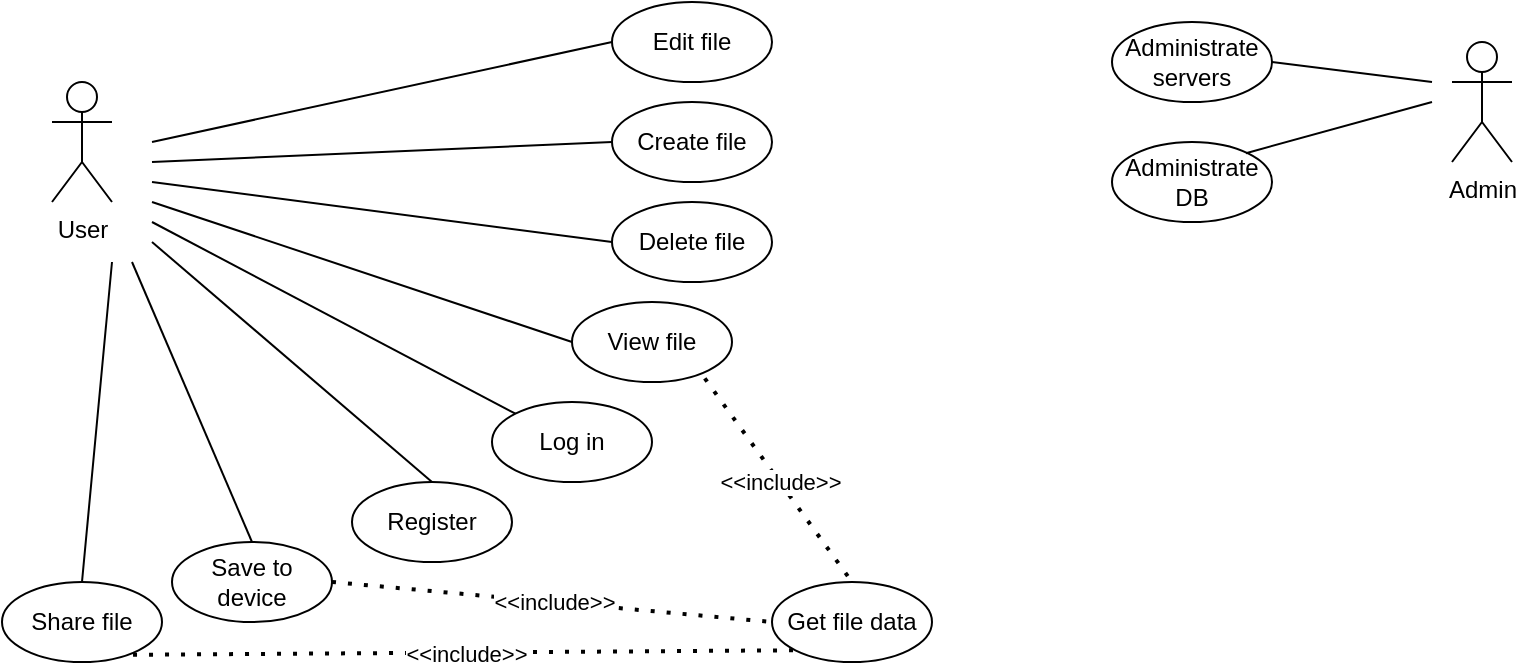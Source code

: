 <mxfile version="26.0.16">
  <diagram name="Page-1" id="fL431TZa2qAniM4-ITWT">
    <mxGraphModel dx="1195" dy="696" grid="1" gridSize="10" guides="1" tooltips="1" connect="1" arrows="1" fold="1" page="1" pageScale="1" pageWidth="827" pageHeight="1169" math="0" shadow="0">
      <root>
        <mxCell id="0" />
        <mxCell id="1" parent="0" />
        <mxCell id="KwsliJObpRmRlb35WN94-1" value="User" style="shape=umlActor;verticalLabelPosition=bottom;verticalAlign=top;html=1;" vertex="1" parent="1">
          <mxGeometry x="40" y="50" width="30" height="60" as="geometry" />
        </mxCell>
        <mxCell id="KwsliJObpRmRlb35WN94-4" value="Edit file" style="ellipse;whiteSpace=wrap;html=1;" vertex="1" parent="1">
          <mxGeometry x="320" y="10" width="80" height="40" as="geometry" />
        </mxCell>
        <mxCell id="KwsliJObpRmRlb35WN94-5" value="Create file" style="ellipse;whiteSpace=wrap;html=1;" vertex="1" parent="1">
          <mxGeometry x="320" y="60" width="80" height="40" as="geometry" />
        </mxCell>
        <mxCell id="KwsliJObpRmRlb35WN94-6" value="Delete file" style="ellipse;whiteSpace=wrap;html=1;" vertex="1" parent="1">
          <mxGeometry x="320" y="110" width="80" height="40" as="geometry" />
        </mxCell>
        <mxCell id="KwsliJObpRmRlb35WN94-7" value="Log in" style="ellipse;whiteSpace=wrap;html=1;" vertex="1" parent="1">
          <mxGeometry x="260" y="210" width="80" height="40" as="geometry" />
        </mxCell>
        <mxCell id="KwsliJObpRmRlb35WN94-8" value="Register" style="ellipse;whiteSpace=wrap;html=1;" vertex="1" parent="1">
          <mxGeometry x="190" y="250" width="80" height="40" as="geometry" />
        </mxCell>
        <mxCell id="KwsliJObpRmRlb35WN94-9" value="Save to device" style="ellipse;whiteSpace=wrap;html=1;" vertex="1" parent="1">
          <mxGeometry x="100" y="280" width="80" height="40" as="geometry" />
        </mxCell>
        <mxCell id="KwsliJObpRmRlb35WN94-10" value="Share file" style="ellipse;whiteSpace=wrap;html=1;" vertex="1" parent="1">
          <mxGeometry x="15" y="300" width="80" height="40" as="geometry" />
        </mxCell>
        <mxCell id="KwsliJObpRmRlb35WN94-11" value="" style="endArrow=none;html=1;rounded=0;entryX=0;entryY=0.5;entryDx=0;entryDy=0;" edge="1" parent="1" target="KwsliJObpRmRlb35WN94-4">
          <mxGeometry width="50" height="50" relative="1" as="geometry">
            <mxPoint x="90" y="80" as="sourcePoint" />
            <mxPoint x="300" y="180" as="targetPoint" />
          </mxGeometry>
        </mxCell>
        <mxCell id="KwsliJObpRmRlb35WN94-12" value="" style="endArrow=none;html=1;rounded=0;entryX=0;entryY=0.5;entryDx=0;entryDy=0;" edge="1" parent="1" target="KwsliJObpRmRlb35WN94-5">
          <mxGeometry width="50" height="50" relative="1" as="geometry">
            <mxPoint x="90" y="90" as="sourcePoint" />
            <mxPoint x="310" y="60" as="targetPoint" />
          </mxGeometry>
        </mxCell>
        <mxCell id="KwsliJObpRmRlb35WN94-13" value="" style="endArrow=none;html=1;rounded=0;entryX=0;entryY=0.5;entryDx=0;entryDy=0;" edge="1" parent="1" target="KwsliJObpRmRlb35WN94-6">
          <mxGeometry width="50" height="50" relative="1" as="geometry">
            <mxPoint x="90" y="100" as="sourcePoint" />
            <mxPoint x="320" y="70" as="targetPoint" />
          </mxGeometry>
        </mxCell>
        <mxCell id="KwsliJObpRmRlb35WN94-14" value="" style="endArrow=none;html=1;rounded=0;entryX=0;entryY=0;entryDx=0;entryDy=0;" edge="1" parent="1" target="KwsliJObpRmRlb35WN94-7">
          <mxGeometry width="50" height="50" relative="1" as="geometry">
            <mxPoint x="90" y="120" as="sourcePoint" />
            <mxPoint x="330" y="80" as="targetPoint" />
          </mxGeometry>
        </mxCell>
        <mxCell id="KwsliJObpRmRlb35WN94-15" value="" style="endArrow=none;html=1;rounded=0;entryX=0.5;entryY=0;entryDx=0;entryDy=0;" edge="1" parent="1" target="KwsliJObpRmRlb35WN94-8">
          <mxGeometry width="50" height="50" relative="1" as="geometry">
            <mxPoint x="90" y="130" as="sourcePoint" />
            <mxPoint x="340" y="90" as="targetPoint" />
          </mxGeometry>
        </mxCell>
        <mxCell id="KwsliJObpRmRlb35WN94-16" value="" style="endArrow=none;html=1;rounded=0;entryX=0.5;entryY=0;entryDx=0;entryDy=0;" edge="1" parent="1" target="KwsliJObpRmRlb35WN94-9">
          <mxGeometry width="50" height="50" relative="1" as="geometry">
            <mxPoint x="80" y="140" as="sourcePoint" />
            <mxPoint x="350" y="100" as="targetPoint" />
          </mxGeometry>
        </mxCell>
        <mxCell id="KwsliJObpRmRlb35WN94-17" value="" style="endArrow=none;html=1;rounded=0;entryX=0.5;entryY=0;entryDx=0;entryDy=0;" edge="1" parent="1" target="KwsliJObpRmRlb35WN94-10">
          <mxGeometry width="50" height="50" relative="1" as="geometry">
            <mxPoint x="70" y="140" as="sourcePoint" />
            <mxPoint x="360" y="110" as="targetPoint" />
          </mxGeometry>
        </mxCell>
        <mxCell id="KwsliJObpRmRlb35WN94-18" value="Get file data" style="ellipse;whiteSpace=wrap;html=1;" vertex="1" parent="1">
          <mxGeometry x="400" y="300" width="80" height="40" as="geometry" />
        </mxCell>
        <mxCell id="KwsliJObpRmRlb35WN94-19" value="View file" style="ellipse;whiteSpace=wrap;html=1;" vertex="1" parent="1">
          <mxGeometry x="300" y="160" width="80" height="40" as="geometry" />
        </mxCell>
        <mxCell id="KwsliJObpRmRlb35WN94-20" value="" style="endArrow=none;html=1;rounded=0;entryX=0;entryY=0.5;entryDx=0;entryDy=0;" edge="1" parent="1" target="KwsliJObpRmRlb35WN94-19">
          <mxGeometry width="50" height="50" relative="1" as="geometry">
            <mxPoint x="90" y="110" as="sourcePoint" />
            <mxPoint x="330" y="140" as="targetPoint" />
          </mxGeometry>
        </mxCell>
        <mxCell id="KwsliJObpRmRlb35WN94-21" value="" style="endArrow=none;dashed=1;html=1;dashPattern=1 3;strokeWidth=2;rounded=0;exitX=0.83;exitY=0.955;exitDx=0;exitDy=0;exitPerimeter=0;entryX=0.5;entryY=0;entryDx=0;entryDy=0;" edge="1" parent="1" source="KwsliJObpRmRlb35WN94-19" target="KwsliJObpRmRlb35WN94-18">
          <mxGeometry width="50" height="50" relative="1" as="geometry">
            <mxPoint x="320" y="350" as="sourcePoint" />
            <mxPoint x="370" y="300" as="targetPoint" />
          </mxGeometry>
        </mxCell>
        <mxCell id="KwsliJObpRmRlb35WN94-22" value="&amp;lt;&amp;lt;include&amp;gt;&amp;gt;" style="edgeLabel;html=1;align=center;verticalAlign=middle;resizable=0;points=[];" vertex="1" connectable="0" parent="KwsliJObpRmRlb35WN94-21">
          <mxGeometry x="0.005" relative="1" as="geometry">
            <mxPoint as="offset" />
          </mxGeometry>
        </mxCell>
        <mxCell id="KwsliJObpRmRlb35WN94-23" value="" style="endArrow=none;dashed=1;html=1;dashPattern=1 3;strokeWidth=2;rounded=0;exitX=1;exitY=0.5;exitDx=0;exitDy=0;entryX=0;entryY=0.5;entryDx=0;entryDy=0;" edge="1" parent="1" source="KwsliJObpRmRlb35WN94-9" target="KwsliJObpRmRlb35WN94-18">
          <mxGeometry width="50" height="50" relative="1" as="geometry">
            <mxPoint x="160" y="320" as="sourcePoint" />
            <mxPoint x="234" y="422" as="targetPoint" />
          </mxGeometry>
        </mxCell>
        <mxCell id="KwsliJObpRmRlb35WN94-24" value="&amp;lt;&amp;lt;include&amp;gt;&amp;gt;" style="edgeLabel;html=1;align=center;verticalAlign=middle;resizable=0;points=[];" vertex="1" connectable="0" parent="KwsliJObpRmRlb35WN94-23">
          <mxGeometry x="0.005" relative="1" as="geometry">
            <mxPoint as="offset" />
          </mxGeometry>
        </mxCell>
        <mxCell id="KwsliJObpRmRlb35WN94-25" value="" style="endArrow=none;dashed=1;html=1;dashPattern=1 3;strokeWidth=2;rounded=0;exitX=0.819;exitY=0.91;exitDx=0;exitDy=0;exitPerimeter=0;entryX=0;entryY=1;entryDx=0;entryDy=0;" edge="1" parent="1" source="KwsliJObpRmRlb35WN94-10" target="KwsliJObpRmRlb35WN94-18">
          <mxGeometry width="50" height="50" relative="1" as="geometry">
            <mxPoint x="386" y="218" as="sourcePoint" />
            <mxPoint x="460" y="320" as="targetPoint" />
          </mxGeometry>
        </mxCell>
        <mxCell id="KwsliJObpRmRlb35WN94-26" value="&amp;lt;&amp;lt;include&amp;gt;&amp;gt;" style="edgeLabel;html=1;align=center;verticalAlign=middle;resizable=0;points=[];" vertex="1" connectable="0" parent="KwsliJObpRmRlb35WN94-25">
          <mxGeometry x="0.005" relative="1" as="geometry">
            <mxPoint as="offset" />
          </mxGeometry>
        </mxCell>
        <mxCell id="KwsliJObpRmRlb35WN94-27" value="Admin" style="shape=umlActor;verticalLabelPosition=bottom;verticalAlign=top;html=1;" vertex="1" parent="1">
          <mxGeometry x="740" y="30" width="30" height="60" as="geometry" />
        </mxCell>
        <mxCell id="KwsliJObpRmRlb35WN94-28" value="Administrate servers" style="ellipse;whiteSpace=wrap;html=1;" vertex="1" parent="1">
          <mxGeometry x="570" y="20" width="80" height="40" as="geometry" />
        </mxCell>
        <mxCell id="KwsliJObpRmRlb35WN94-29" value="Administrate DB" style="ellipse;whiteSpace=wrap;html=1;" vertex="1" parent="1">
          <mxGeometry x="570" y="80" width="80" height="40" as="geometry" />
        </mxCell>
        <mxCell id="KwsliJObpRmRlb35WN94-31" value="" style="endArrow=none;html=1;rounded=0;entryX=1;entryY=0.5;entryDx=0;entryDy=0;" edge="1" parent="1" target="KwsliJObpRmRlb35WN94-28">
          <mxGeometry width="50" height="50" relative="1" as="geometry">
            <mxPoint x="730" y="50" as="sourcePoint" />
            <mxPoint x="520" y="100" as="targetPoint" />
          </mxGeometry>
        </mxCell>
        <mxCell id="KwsliJObpRmRlb35WN94-32" value="" style="endArrow=none;html=1;rounded=0;entryX=0.837;entryY=0.14;entryDx=0;entryDy=0;entryPerimeter=0;" edge="1" parent="1" target="KwsliJObpRmRlb35WN94-29">
          <mxGeometry width="50" height="50" relative="1" as="geometry">
            <mxPoint x="730" y="60" as="sourcePoint" />
            <mxPoint x="660" y="50" as="targetPoint" />
          </mxGeometry>
        </mxCell>
      </root>
    </mxGraphModel>
  </diagram>
</mxfile>
